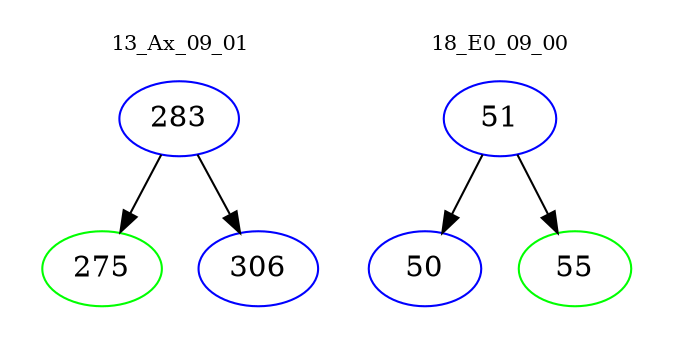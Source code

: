 digraph{
subgraph cluster_0 {
color = white
label = "13_Ax_09_01";
fontsize=10;
T0_283 [label="283", color="blue"]
T0_283 -> T0_275 [color="black"]
T0_275 [label="275", color="green"]
T0_283 -> T0_306 [color="black"]
T0_306 [label="306", color="blue"]
}
subgraph cluster_1 {
color = white
label = "18_E0_09_00";
fontsize=10;
T1_51 [label="51", color="blue"]
T1_51 -> T1_50 [color="black"]
T1_50 [label="50", color="blue"]
T1_51 -> T1_55 [color="black"]
T1_55 [label="55", color="green"]
}
}
